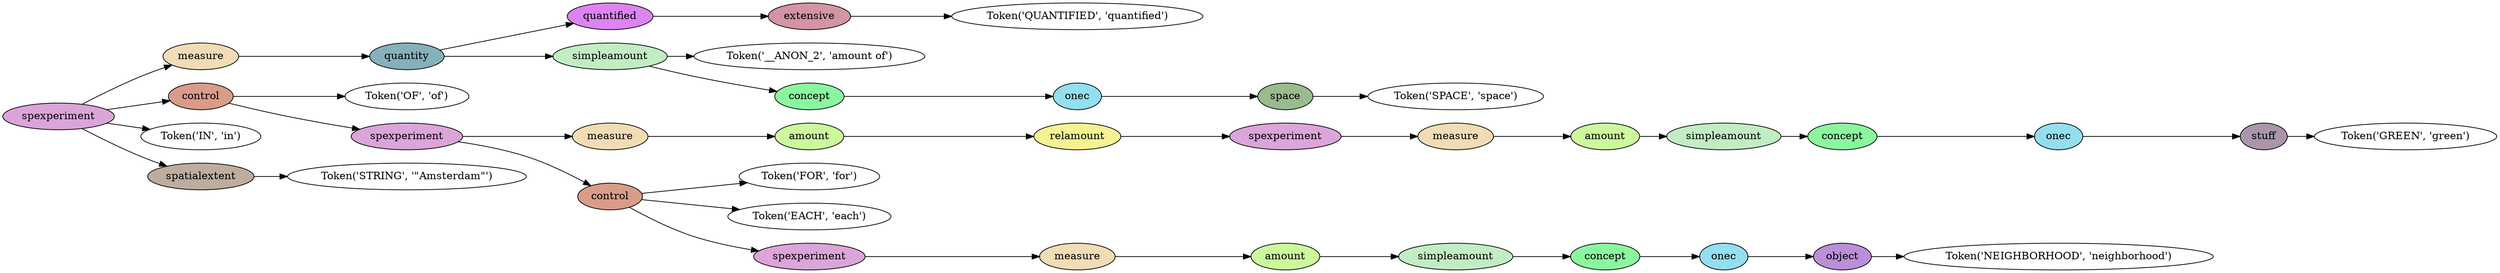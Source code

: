 digraph G {
rankdir=LR;
0 [label="Token('QUANTIFIED', 'quantified')"];
1 [fillcolor="#d394a4", label=extensive, style=filled];
1 -> 0;
2 [fillcolor="#de83f2", label=quantified, style=filled];
2 -> 1;
3 [label="Token('__ANON_2', 'amount of')"];
4 [label="Token('SPACE', 'space')"];
5 [fillcolor="#9abb8e", label=space, style=filled];
5 -> 4;
6 [fillcolor="#93deef", label=onec, style=filled];
6 -> 5;
7 [fillcolor="#8af79f", label=concept, style=filled];
7 -> 6;
8 [fillcolor="#c2edc3", label=simpleamount, style=filled];
8 -> 3;
8 -> 7;
9 [fillcolor="#85b1bb", label=quantity, style=filled];
9 -> 2;
9 -> 8;
10 [fillcolor="#f1dcb5", label=measure, style=filled];
10 -> 9;
11 [label="Token('OF', 'of')"];
12 [label="Token('GREEN', 'green')"];
13 [fillcolor="#aa95ad", label=stuff, style=filled];
13 -> 12;
14 [fillcolor="#93deef", label=onec, style=filled];
14 -> 13;
15 [fillcolor="#8af79f", label=concept, style=filled];
15 -> 14;
16 [fillcolor="#c2edc3", label=simpleamount, style=filled];
16 -> 15;
17 [fillcolor="#cbf99b", label=amount, style=filled];
17 -> 16;
18 [fillcolor="#f1dcb5", label=measure, style=filled];
18 -> 17;
19 [fillcolor="#dba5da", label=spexperiment, style=filled];
19 -> 18;
20 [fillcolor="#f4f293", label=relamount, style=filled];
20 -> 19;
21 [fillcolor="#cbf99b", label=amount, style=filled];
21 -> 20;
22 [fillcolor="#f1dcb5", label=measure, style=filled];
22 -> 21;
23 [label="Token('FOR', 'for')"];
24 [label="Token('EACH', 'each')"];
25 [label="Token('NEIGHBORHOOD', 'neighborhood')"];
26 [fillcolor="#ba8fd7", label=object, style=filled];
26 -> 25;
27 [fillcolor="#93deef", label=onec, style=filled];
27 -> 26;
28 [fillcolor="#8af79f", label=concept, style=filled];
28 -> 27;
29 [fillcolor="#c2edc3", label=simpleamount, style=filled];
29 -> 28;
30 [fillcolor="#cbf99b", label=amount, style=filled];
30 -> 29;
31 [fillcolor="#f1dcb5", label=measure, style=filled];
31 -> 30;
32 [fillcolor="#dba5da", label=spexperiment, style=filled];
32 -> 31;
33 [fillcolor="#d99c89", label=control, style=filled];
33 -> 23;
33 -> 24;
33 -> 32;
34 [fillcolor="#dba5da", label=spexperiment, style=filled];
34 -> 22;
34 -> 33;
35 [fillcolor="#d99c89", label=control, style=filled];
35 -> 11;
35 -> 34;
36 [label="Token('IN', 'in')"];
37 [label="Token('STRING', '\"Amsterdam\"')"];
38 [fillcolor="#bead9e", label=spatialextent, style=filled];
38 -> 37;
39 [fillcolor="#dba5da", label=spexperiment, style=filled];
39 -> 10;
39 -> 35;
39 -> 36;
39 -> 38;
}
